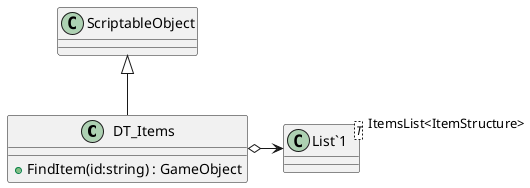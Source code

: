 @startuml
class DT_Items {
    + FindItem(id:string) : GameObject
}
class "List`1"<T> {
}
ScriptableObject <|-- DT_Items
DT_Items o-> "ItemsList<ItemStructure>" "List`1"
@enduml
